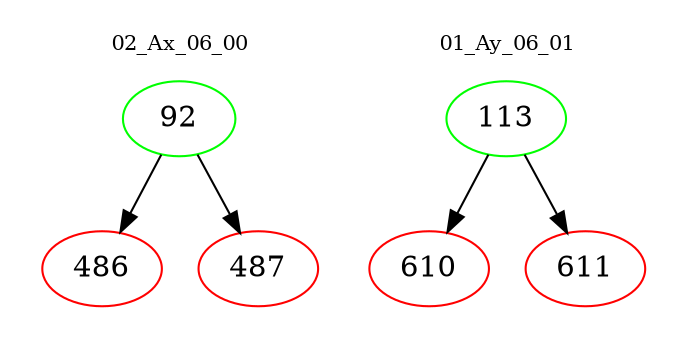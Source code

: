 digraph{
subgraph cluster_0 {
color = white
label = "02_Ax_06_00";
fontsize=10;
T0_92 [label="92", color="green"]
T0_92 -> T0_486 [color="black"]
T0_486 [label="486", color="red"]
T0_92 -> T0_487 [color="black"]
T0_487 [label="487", color="red"]
}
subgraph cluster_1 {
color = white
label = "01_Ay_06_01";
fontsize=10;
T1_113 [label="113", color="green"]
T1_113 -> T1_610 [color="black"]
T1_610 [label="610", color="red"]
T1_113 -> T1_611 [color="black"]
T1_611 [label="611", color="red"]
}
}
